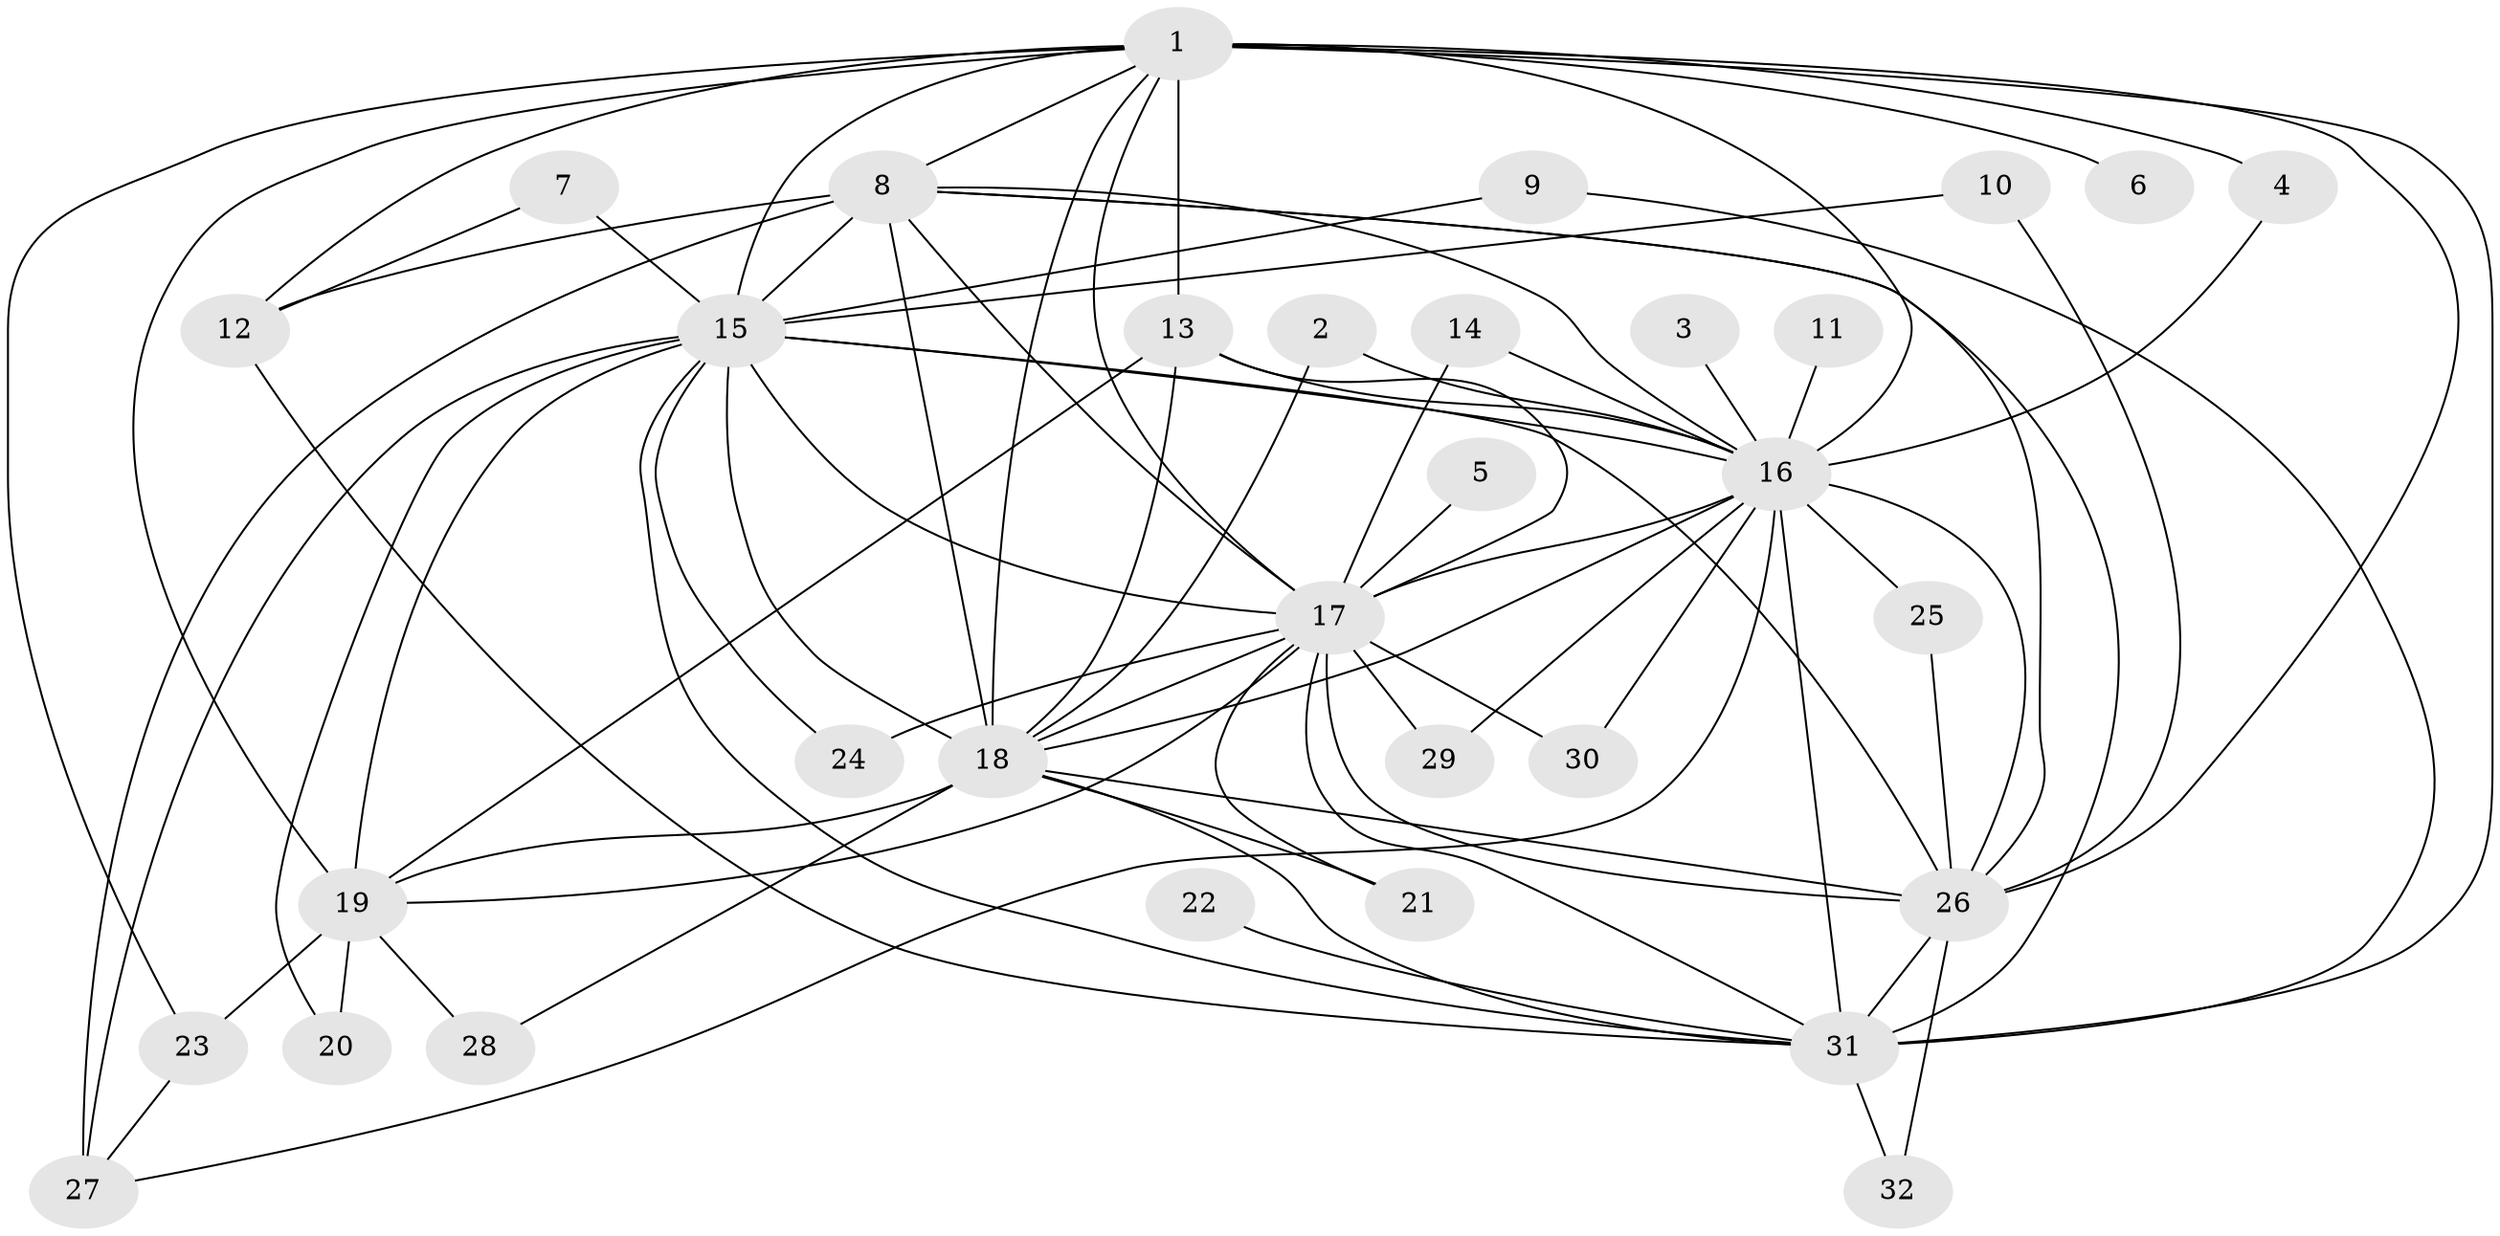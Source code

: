 // original degree distribution, {15: 0.0625, 16: 0.015625, 21: 0.015625, 18: 0.015625, 14: 0.03125, 24: 0.015625, 3: 0.140625, 2: 0.5625, 5: 0.0625, 4: 0.078125}
// Generated by graph-tools (version 1.1) at 2025/25/03/09/25 03:25:45]
// undirected, 32 vertices, 79 edges
graph export_dot {
graph [start="1"]
  node [color=gray90,style=filled];
  1;
  2;
  3;
  4;
  5;
  6;
  7;
  8;
  9;
  10;
  11;
  12;
  13;
  14;
  15;
  16;
  17;
  18;
  19;
  20;
  21;
  22;
  23;
  24;
  25;
  26;
  27;
  28;
  29;
  30;
  31;
  32;
  1 -- 4 [weight=1.0];
  1 -- 6 [weight=3.0];
  1 -- 8 [weight=2.0];
  1 -- 12 [weight=1.0];
  1 -- 13 [weight=1.0];
  1 -- 15 [weight=5.0];
  1 -- 16 [weight=3.0];
  1 -- 17 [weight=2.0];
  1 -- 18 [weight=2.0];
  1 -- 19 [weight=1.0];
  1 -- 23 [weight=1.0];
  1 -- 26 [weight=3.0];
  1 -- 31 [weight=4.0];
  2 -- 16 [weight=1.0];
  2 -- 18 [weight=1.0];
  3 -- 16 [weight=1.0];
  4 -- 16 [weight=1.0];
  5 -- 17 [weight=2.0];
  7 -- 12 [weight=1.0];
  7 -- 15 [weight=1.0];
  8 -- 12 [weight=1.0];
  8 -- 15 [weight=2.0];
  8 -- 16 [weight=2.0];
  8 -- 17 [weight=2.0];
  8 -- 18 [weight=1.0];
  8 -- 26 [weight=1.0];
  8 -- 27 [weight=1.0];
  8 -- 31 [weight=1.0];
  9 -- 15 [weight=1.0];
  9 -- 31 [weight=1.0];
  10 -- 15 [weight=1.0];
  10 -- 26 [weight=1.0];
  11 -- 16 [weight=1.0];
  12 -- 31 [weight=1.0];
  13 -- 16 [weight=1.0];
  13 -- 17 [weight=1.0];
  13 -- 18 [weight=4.0];
  13 -- 19 [weight=1.0];
  14 -- 16 [weight=1.0];
  14 -- 17 [weight=2.0];
  15 -- 16 [weight=3.0];
  15 -- 17 [weight=3.0];
  15 -- 18 [weight=2.0];
  15 -- 19 [weight=1.0];
  15 -- 20 [weight=1.0];
  15 -- 24 [weight=1.0];
  15 -- 26 [weight=2.0];
  15 -- 27 [weight=2.0];
  15 -- 31 [weight=2.0];
  16 -- 17 [weight=2.0];
  16 -- 18 [weight=1.0];
  16 -- 25 [weight=1.0];
  16 -- 26 [weight=1.0];
  16 -- 27 [weight=1.0];
  16 -- 29 [weight=1.0];
  16 -- 30 [weight=1.0];
  16 -- 31 [weight=1.0];
  17 -- 18 [weight=2.0];
  17 -- 19 [weight=1.0];
  17 -- 21 [weight=1.0];
  17 -- 24 [weight=2.0];
  17 -- 26 [weight=2.0];
  17 -- 29 [weight=1.0];
  17 -- 30 [weight=1.0];
  17 -- 31 [weight=1.0];
  18 -- 19 [weight=1.0];
  18 -- 21 [weight=1.0];
  18 -- 26 [weight=1.0];
  18 -- 28 [weight=1.0];
  18 -- 31 [weight=1.0];
  19 -- 20 [weight=1.0];
  19 -- 23 [weight=1.0];
  19 -- 28 [weight=1.0];
  22 -- 31 [weight=2.0];
  23 -- 27 [weight=1.0];
  25 -- 26 [weight=1.0];
  26 -- 31 [weight=2.0];
  26 -- 32 [weight=1.0];
  31 -- 32 [weight=1.0];
}
